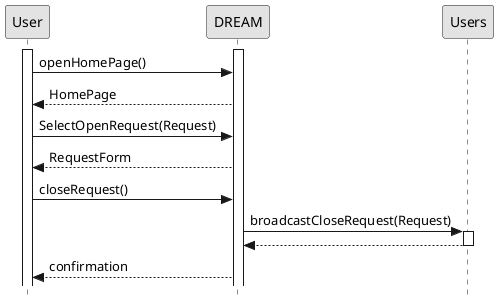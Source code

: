 @startuml
skinparam style strictuml
skinparam monochrome true

Activate User
Activate DREAM

User->DREAM : openHomePage()

User<--DREAM: HomePage

User->DREAM: SelectOpenRequest(Request)

User<--DREAM: RequestForm

User->DREAM: closeRequest()

DREAM->Users: broadcastCloseRequest(Request)
Activate Users
DREAM<--Users
Deactivate Users

DREAM-->User: confirmation


@enduml